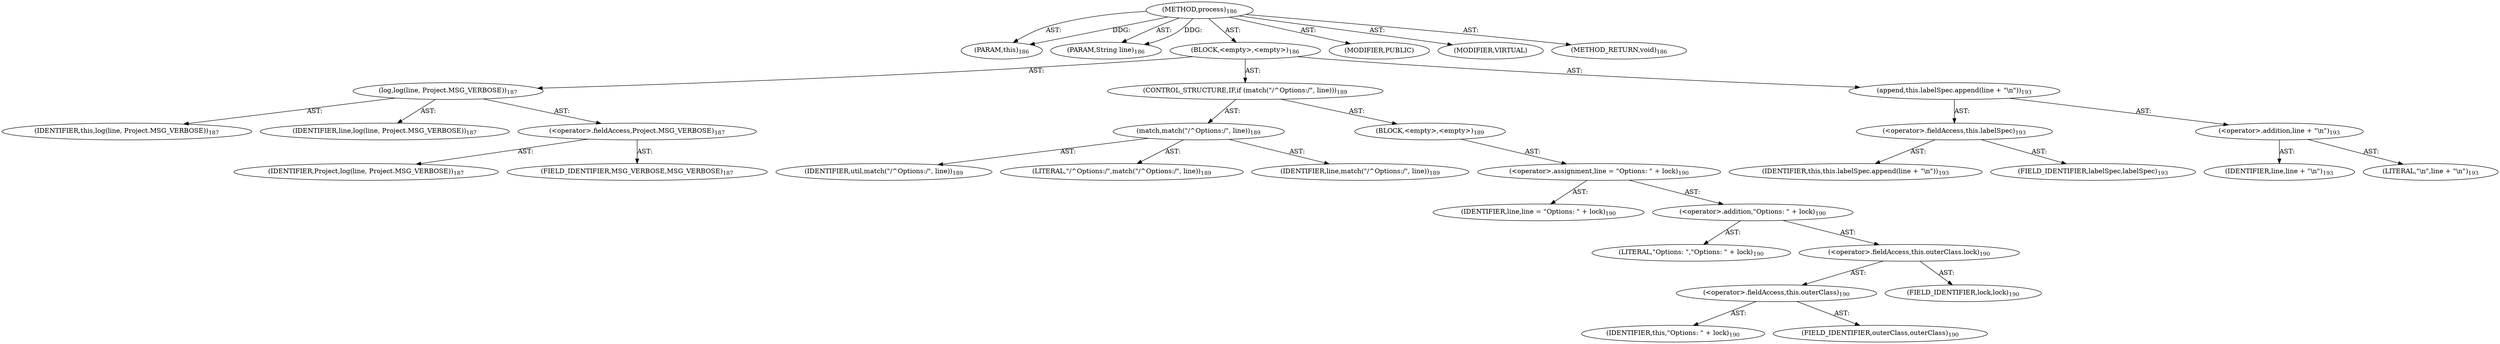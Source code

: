 digraph "process" {  
"111669149705" [label = <(METHOD,process)<SUB>186</SUB>> ]
"115964117002" [label = <(PARAM,this)<SUB>186</SUB>> ]
"115964117015" [label = <(PARAM,String line)<SUB>186</SUB>> ]
"25769803792" [label = <(BLOCK,&lt;empty&gt;,&lt;empty&gt;)<SUB>186</SUB>> ]
"30064771194" [label = <(log,log(line, Project.MSG_VERBOSE))<SUB>187</SUB>> ]
"68719476754" [label = <(IDENTIFIER,this,log(line, Project.MSG_VERBOSE))<SUB>187</SUB>> ]
"68719476841" [label = <(IDENTIFIER,line,log(line, Project.MSG_VERBOSE))<SUB>187</SUB>> ]
"30064771195" [label = <(&lt;operator&gt;.fieldAccess,Project.MSG_VERBOSE)<SUB>187</SUB>> ]
"68719476842" [label = <(IDENTIFIER,Project,log(line, Project.MSG_VERBOSE))<SUB>187</SUB>> ]
"55834574881" [label = <(FIELD_IDENTIFIER,MSG_VERBOSE,MSG_VERBOSE)<SUB>187</SUB>> ]
"47244640262" [label = <(CONTROL_STRUCTURE,IF,if (match(&quot;/^Options:/&quot;, line)))<SUB>189</SUB>> ]
"30064771196" [label = <(match,match(&quot;/^Options:/&quot;, line))<SUB>189</SUB>> ]
"68719476843" [label = <(IDENTIFIER,util,match(&quot;/^Options:/&quot;, line))<SUB>189</SUB>> ]
"90194313253" [label = <(LITERAL,&quot;/^Options:/&quot;,match(&quot;/^Options:/&quot;, line))<SUB>189</SUB>> ]
"68719476844" [label = <(IDENTIFIER,line,match(&quot;/^Options:/&quot;, line))<SUB>189</SUB>> ]
"25769803793" [label = <(BLOCK,&lt;empty&gt;,&lt;empty&gt;)<SUB>189</SUB>> ]
"30064771197" [label = <(&lt;operator&gt;.assignment,line = &quot;Options: &quot; + lock)<SUB>190</SUB>> ]
"68719476845" [label = <(IDENTIFIER,line,line = &quot;Options: &quot; + lock)<SUB>190</SUB>> ]
"30064771198" [label = <(&lt;operator&gt;.addition,&quot;Options: &quot; + lock)<SUB>190</SUB>> ]
"90194313254" [label = <(LITERAL,&quot;Options: &quot;,&quot;Options: &quot; + lock)<SUB>190</SUB>> ]
"30064771199" [label = <(&lt;operator&gt;.fieldAccess,this.outerClass.lock)<SUB>190</SUB>> ]
"30064771200" [label = <(&lt;operator&gt;.fieldAccess,this.outerClass)<SUB>190</SUB>> ]
"68719476846" [label = <(IDENTIFIER,this,&quot;Options: &quot; + lock)<SUB>190</SUB>> ]
"55834574882" [label = <(FIELD_IDENTIFIER,outerClass,outerClass)<SUB>190</SUB>> ]
"55834574883" [label = <(FIELD_IDENTIFIER,lock,lock)<SUB>190</SUB>> ]
"30064771201" [label = <(append,this.labelSpec.append(line + &quot;\n&quot;))<SUB>193</SUB>> ]
"30064771202" [label = <(&lt;operator&gt;.fieldAccess,this.labelSpec)<SUB>193</SUB>> ]
"68719476847" [label = <(IDENTIFIER,this,this.labelSpec.append(line + &quot;\n&quot;))<SUB>193</SUB>> ]
"55834574884" [label = <(FIELD_IDENTIFIER,labelSpec,labelSpec)<SUB>193</SUB>> ]
"30064771203" [label = <(&lt;operator&gt;.addition,line + &quot;\n&quot;)<SUB>193</SUB>> ]
"68719476848" [label = <(IDENTIFIER,line,line + &quot;\n&quot;)<SUB>193</SUB>> ]
"90194313255" [label = <(LITERAL,&quot;\n&quot;,line + &quot;\n&quot;)<SUB>193</SUB>> ]
"133143986197" [label = <(MODIFIER,PUBLIC)> ]
"133143986198" [label = <(MODIFIER,VIRTUAL)> ]
"128849018889" [label = <(METHOD_RETURN,void)<SUB>186</SUB>> ]
  "111669149705" -> "115964117002"  [ label = "AST: "] 
  "111669149705" -> "115964117015"  [ label = "AST: "] 
  "111669149705" -> "25769803792"  [ label = "AST: "] 
  "111669149705" -> "133143986197"  [ label = "AST: "] 
  "111669149705" -> "133143986198"  [ label = "AST: "] 
  "111669149705" -> "128849018889"  [ label = "AST: "] 
  "25769803792" -> "30064771194"  [ label = "AST: "] 
  "25769803792" -> "47244640262"  [ label = "AST: "] 
  "25769803792" -> "30064771201"  [ label = "AST: "] 
  "30064771194" -> "68719476754"  [ label = "AST: "] 
  "30064771194" -> "68719476841"  [ label = "AST: "] 
  "30064771194" -> "30064771195"  [ label = "AST: "] 
  "30064771195" -> "68719476842"  [ label = "AST: "] 
  "30064771195" -> "55834574881"  [ label = "AST: "] 
  "47244640262" -> "30064771196"  [ label = "AST: "] 
  "47244640262" -> "25769803793"  [ label = "AST: "] 
  "30064771196" -> "68719476843"  [ label = "AST: "] 
  "30064771196" -> "90194313253"  [ label = "AST: "] 
  "30064771196" -> "68719476844"  [ label = "AST: "] 
  "25769803793" -> "30064771197"  [ label = "AST: "] 
  "30064771197" -> "68719476845"  [ label = "AST: "] 
  "30064771197" -> "30064771198"  [ label = "AST: "] 
  "30064771198" -> "90194313254"  [ label = "AST: "] 
  "30064771198" -> "30064771199"  [ label = "AST: "] 
  "30064771199" -> "30064771200"  [ label = "AST: "] 
  "30064771199" -> "55834574883"  [ label = "AST: "] 
  "30064771200" -> "68719476846"  [ label = "AST: "] 
  "30064771200" -> "55834574882"  [ label = "AST: "] 
  "30064771201" -> "30064771202"  [ label = "AST: "] 
  "30064771201" -> "30064771203"  [ label = "AST: "] 
  "30064771202" -> "68719476847"  [ label = "AST: "] 
  "30064771202" -> "55834574884"  [ label = "AST: "] 
  "30064771203" -> "68719476848"  [ label = "AST: "] 
  "30064771203" -> "90194313255"  [ label = "AST: "] 
  "111669149705" -> "115964117002"  [ label = "DDG: "] 
  "111669149705" -> "115964117015"  [ label = "DDG: "] 
}
